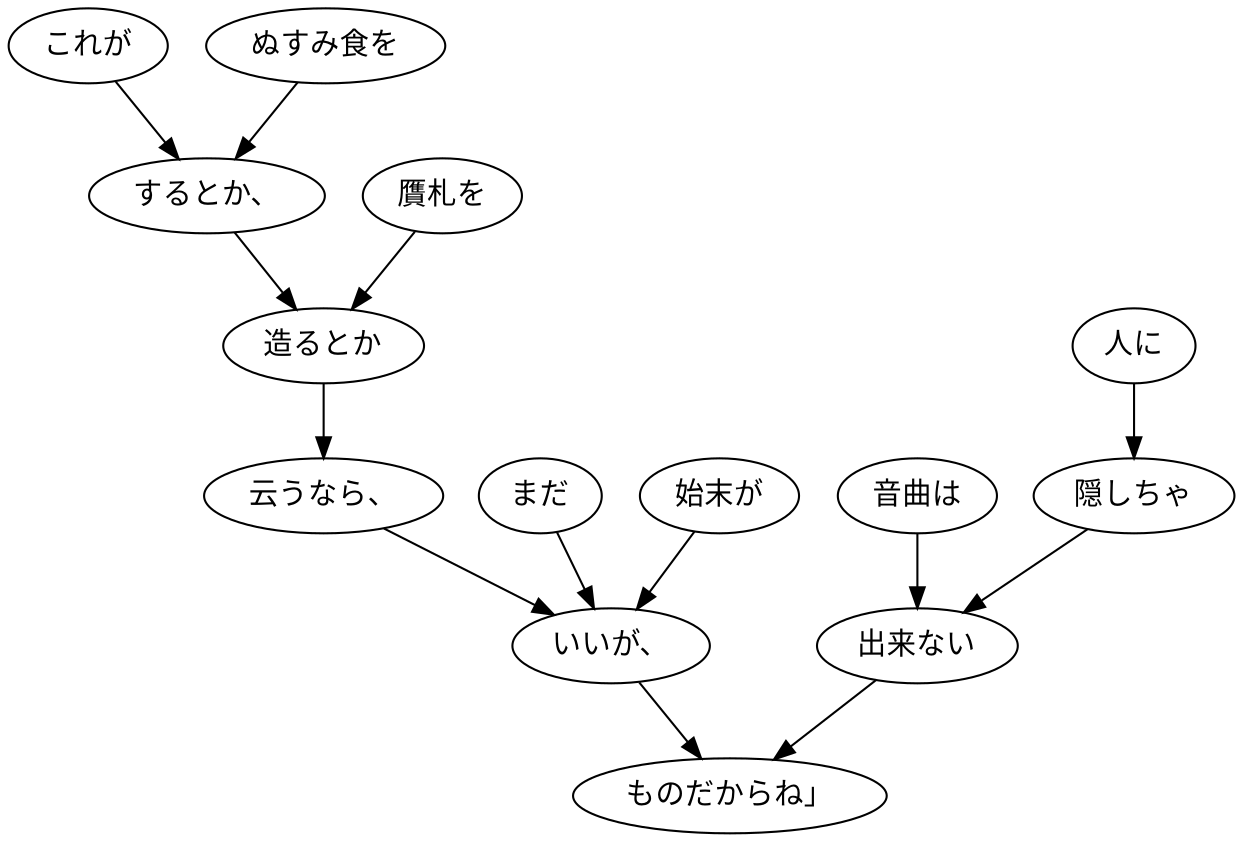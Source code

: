 digraph graph8207 {
	node0 [label="これが"];
	node1 [label="ぬすみ食を"];
	node2 [label="するとか、"];
	node3 [label="贋札を"];
	node4 [label="造るとか"];
	node5 [label="云うなら、"];
	node6 [label="まだ"];
	node7 [label="始末が"];
	node8 [label="いいが、"];
	node9 [label="音曲は"];
	node10 [label="人に"];
	node11 [label="隠しちゃ"];
	node12 [label="出来ない"];
	node13 [label="ものだからね」"];
	node0 -> node2;
	node1 -> node2;
	node2 -> node4;
	node3 -> node4;
	node4 -> node5;
	node5 -> node8;
	node6 -> node8;
	node7 -> node8;
	node8 -> node13;
	node9 -> node12;
	node10 -> node11;
	node11 -> node12;
	node12 -> node13;
}
